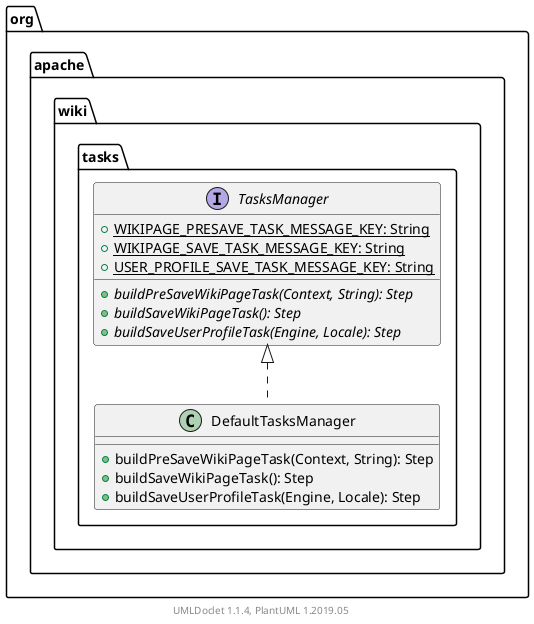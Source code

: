 @startuml

    namespace org.apache.wiki.tasks {

        class DefaultTasksManager [[DefaultTasksManager.html]] {
            +buildPreSaveWikiPageTask(Context, String): Step
            +buildSaveWikiPageTask(): Step
            +buildSaveUserProfileTask(Engine, Locale): Step
        }

        interface TasksManager [[TasksManager.html]] {
            {static} +WIKIPAGE_PRESAVE_TASK_MESSAGE_KEY: String
            {static} +WIKIPAGE_SAVE_TASK_MESSAGE_KEY: String
            {static} +USER_PROFILE_SAVE_TASK_MESSAGE_KEY: String
            {abstract} +buildPreSaveWikiPageTask(Context, String): Step
            {abstract} +buildSaveWikiPageTask(): Step
            {abstract} +buildSaveUserProfileTask(Engine, Locale): Step
        }

        TasksManager <|.. DefaultTasksManager

    }


    center footer UMLDoclet 1.1.4, PlantUML 1.2019.05
@enduml
